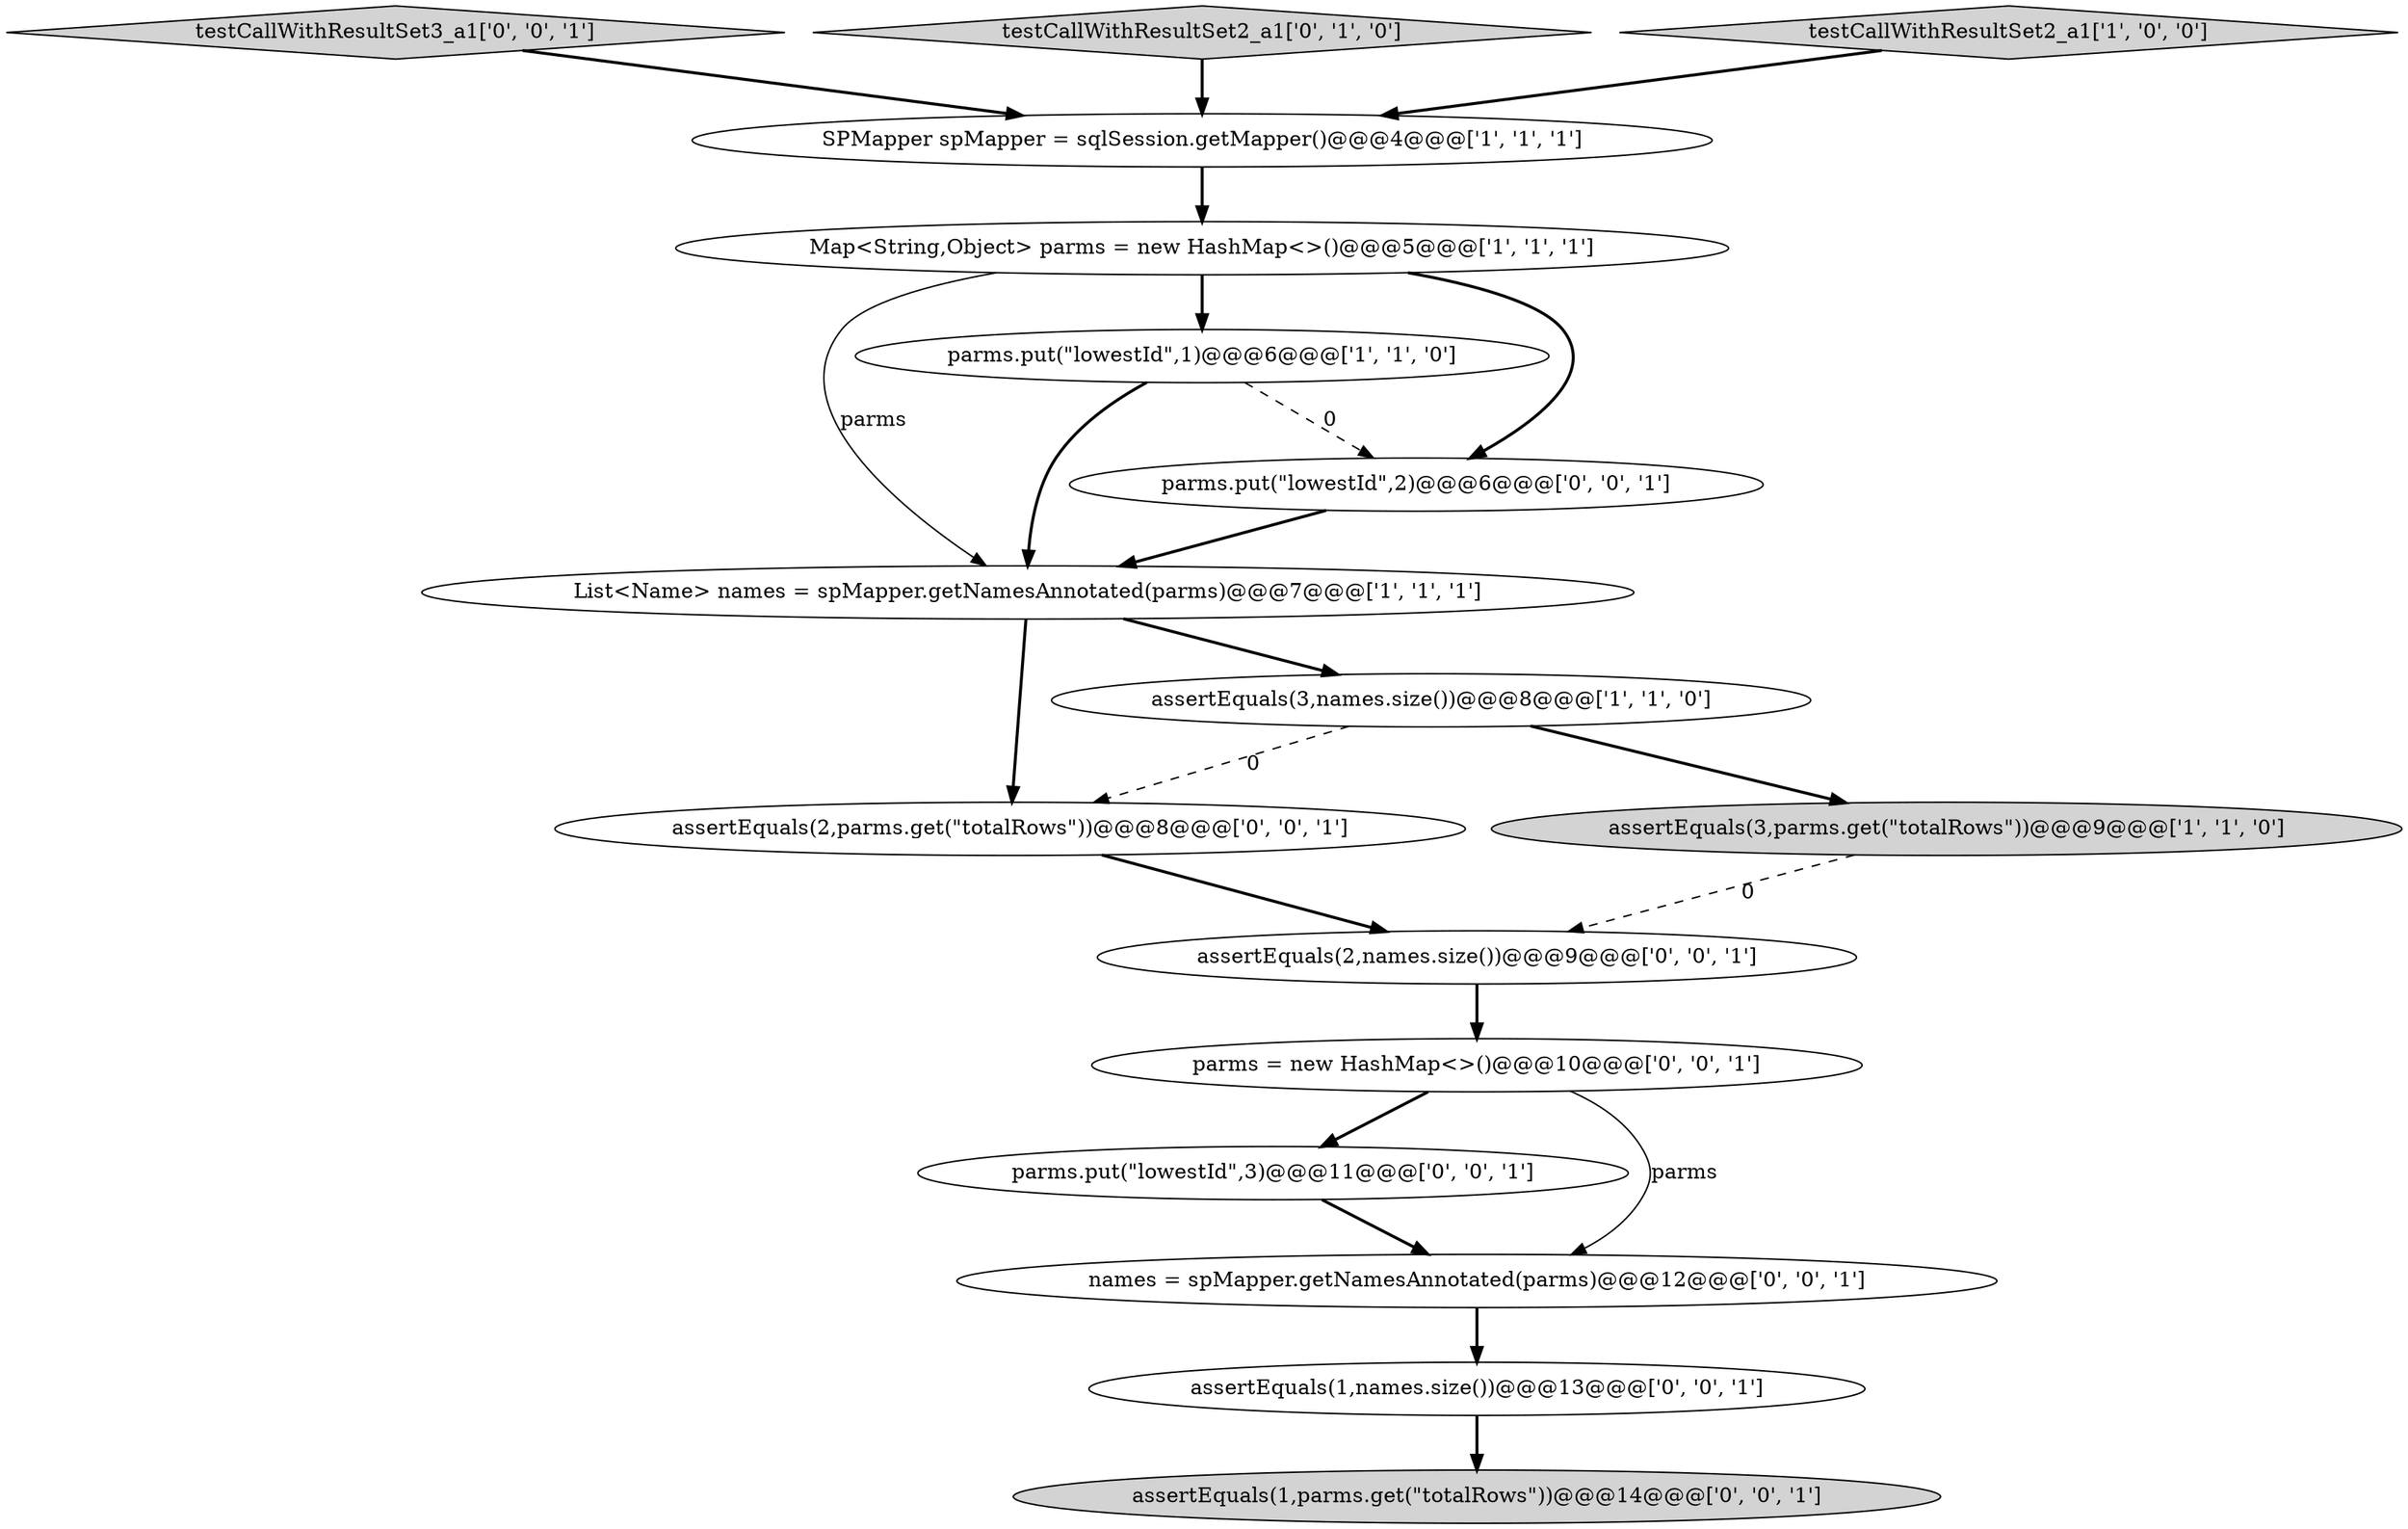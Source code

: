 digraph {
16 [style = filled, label = "parms.put(\"lowestId\",3)@@@11@@@['0', '0', '1']", fillcolor = white, shape = ellipse image = "AAA0AAABBB3BBB"];
10 [style = filled, label = "testCallWithResultSet3_a1['0', '0', '1']", fillcolor = lightgray, shape = diamond image = "AAA0AAABBB3BBB"];
0 [style = filled, label = "List<Name> names = spMapper.getNamesAnnotated(parms)@@@7@@@['1', '1', '1']", fillcolor = white, shape = ellipse image = "AAA0AAABBB1BBB"];
11 [style = filled, label = "assertEquals(1,names.size())@@@13@@@['0', '0', '1']", fillcolor = white, shape = ellipse image = "AAA0AAABBB3BBB"];
3 [style = filled, label = "Map<String,Object> parms = new HashMap<>()@@@5@@@['1', '1', '1']", fillcolor = white, shape = ellipse image = "AAA0AAABBB1BBB"];
12 [style = filled, label = "assertEquals(2,parms.get(\"totalRows\"))@@@8@@@['0', '0', '1']", fillcolor = white, shape = ellipse image = "AAA0AAABBB3BBB"];
7 [style = filled, label = "testCallWithResultSet2_a1['0', '1', '0']", fillcolor = lightgray, shape = diamond image = "AAA0AAABBB2BBB"];
14 [style = filled, label = "assertEquals(1,parms.get(\"totalRows\"))@@@14@@@['0', '0', '1']", fillcolor = lightgray, shape = ellipse image = "AAA0AAABBB3BBB"];
8 [style = filled, label = "assertEquals(2,names.size())@@@9@@@['0', '0', '1']", fillcolor = white, shape = ellipse image = "AAA0AAABBB3BBB"];
4 [style = filled, label = "parms.put(\"lowestId\",1)@@@6@@@['1', '1', '0']", fillcolor = white, shape = ellipse image = "AAA0AAABBB1BBB"];
13 [style = filled, label = "parms = new HashMap<>()@@@10@@@['0', '0', '1']", fillcolor = white, shape = ellipse image = "AAA0AAABBB3BBB"];
5 [style = filled, label = "assertEquals(3,names.size())@@@8@@@['1', '1', '0']", fillcolor = white, shape = ellipse image = "AAA0AAABBB1BBB"];
6 [style = filled, label = "assertEquals(3,parms.get(\"totalRows\"))@@@9@@@['1', '1', '0']", fillcolor = lightgray, shape = ellipse image = "AAA0AAABBB1BBB"];
15 [style = filled, label = "parms.put(\"lowestId\",2)@@@6@@@['0', '0', '1']", fillcolor = white, shape = ellipse image = "AAA0AAABBB3BBB"];
1 [style = filled, label = "testCallWithResultSet2_a1['1', '0', '0']", fillcolor = lightgray, shape = diamond image = "AAA0AAABBB1BBB"];
9 [style = filled, label = "names = spMapper.getNamesAnnotated(parms)@@@12@@@['0', '0', '1']", fillcolor = white, shape = ellipse image = "AAA0AAABBB3BBB"];
2 [style = filled, label = "SPMapper spMapper = sqlSession.getMapper()@@@4@@@['1', '1', '1']", fillcolor = white, shape = ellipse image = "AAA0AAABBB1BBB"];
13->9 [style = solid, label="parms"];
6->8 [style = dashed, label="0"];
5->12 [style = dashed, label="0"];
9->11 [style = bold, label=""];
11->14 [style = bold, label=""];
0->12 [style = bold, label=""];
2->3 [style = bold, label=""];
3->15 [style = bold, label=""];
3->4 [style = bold, label=""];
13->16 [style = bold, label=""];
4->0 [style = bold, label=""];
5->6 [style = bold, label=""];
7->2 [style = bold, label=""];
12->8 [style = bold, label=""];
4->15 [style = dashed, label="0"];
15->0 [style = bold, label=""];
3->0 [style = solid, label="parms"];
10->2 [style = bold, label=""];
1->2 [style = bold, label=""];
16->9 [style = bold, label=""];
8->13 [style = bold, label=""];
0->5 [style = bold, label=""];
}
